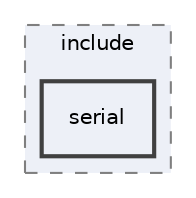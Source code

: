 digraph "D:/School/Minor Robotica/ExR1 Project/ros_test_ws/src/main/include/serial"
{
 // LATEX_PDF_SIZE
  edge [fontname="Helvetica",fontsize="10",labelfontname="Helvetica",labelfontsize="10"];
  node [fontname="Helvetica",fontsize="10",shape=record];
  compound=true
  subgraph clusterdir_52c320f192b5ae5a66da17897424d33d {
    graph [ bgcolor="#edf0f7", pencolor="grey50", style="filled,dashed,", label="include", fontname="Helvetica", fontsize="10", URL="dir_52c320f192b5ae5a66da17897424d33d.html"]
  dir_41cb8d4cfd7f7a7727ee3656bd10909b [shape=box, label="serial", style="filled,bold,", fillcolor="#edf0f7", color="grey25", URL="dir_41cb8d4cfd7f7a7727ee3656bd10909b.html"];
  }
}
